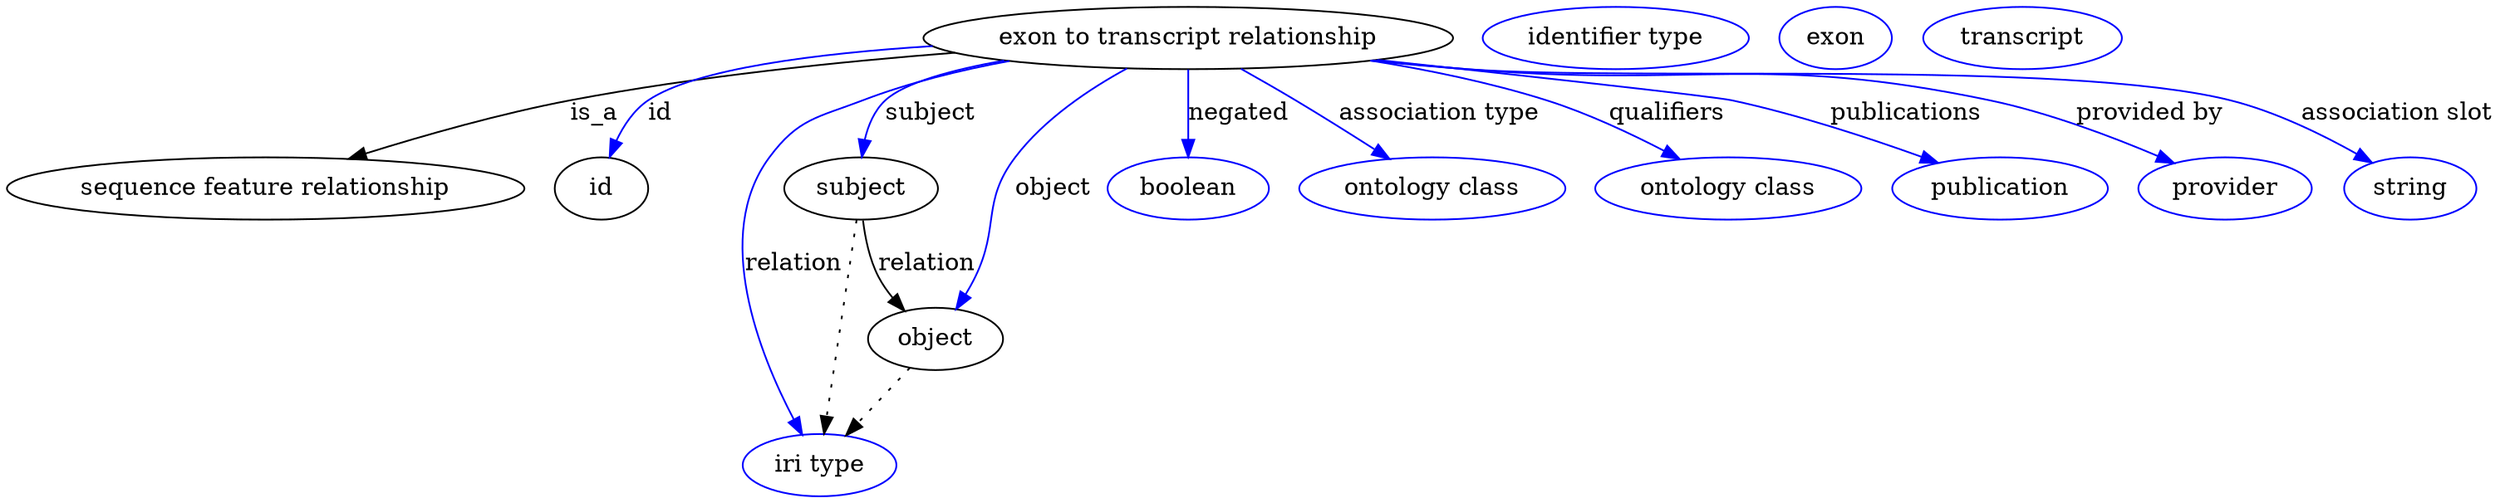 digraph {
	graph [bb="0,0,1178.5,281"];
	node [label="\N"];
	"exon to transcript relationship"	 [height=0.5,
		label="exon to transcript relationship",
		pos="565.23,263",
		width=3.221];
	"sequence feature relationship"	 [height=0.5,
		pos="113.23,177",
		width=3.1453];
	"exon to transcript relationship" -> "sequence feature relationship"	 [label=is_a,
		lp="273.51,220",
		pos="e,155.44,193.82 458.61,255.78 399.99,250.46 326.27,241.54 261.68,227 228.93,219.63 193.25,207.74 165.07,197.4"];
	id	 [height=0.5,
		pos="271.23,177",
		width=0.75];
	"exon to transcript relationship" -> id	 [color=blue,
		label=id,
		lp="307.68,220",
		pos="e,277.29,194.66 454.62,257.43 394.1,252.55 326.45,243.53 301.34,227 292.89,221.44 286.45,212.6 281.74,203.9",
		style=solid];
	subject	 [height=0.5,
		pos="404.23,177",
		width=0.97656];
	"exon to transcript relationship" -> subject	 [color=blue,
		label=subject,
		lp="442.06,220",
		pos="e,406.2,195.06 485.42,249.88 457.99,243.95 431.63,236.2 421.58,227 415.29,221.24 411.28,213.09 408.72,205.03",
		style=solid];
	relation	 [color=blue,
		height=0.5,
		label="iri type",
		pos="384.23,18",
		width=0.9834];
	"exon to transcript relationship" -> relation	 [color=blue,
		label=relation,
		lp="368.61,134",
		pos="e,374.83,35.476 483.58,250.14 458.78,244.69 431.86,237.18 408.23,227 384.68,216.86 374.11,216.56 360.23,195 330.42,148.68 353.54,\
81.424 370.48,44.586",
		style=solid];
	object	 [height=0.5,
		pos="444.23,91",
		width=0.88096];
	"exon to transcript relationship" -> object	 [color=blue,
		label=object,
		lp="501.34,177",
		pos="e,452.95,108.39 536.94,245.26 519.51,233.03 497.91,215.36 484.02,195 466.06,168.67 473.12,156.57 461.23,127 459.99,123.92 458.62,\
120.73 457.21,117.58",
		style=solid];
	negated	 [color=blue,
		height=0.5,
		label=boolean,
		pos="565.23,177",
		width=1.0584];
	"exon to transcript relationship" -> negated	 [color=blue,
		label=negated,
		lp="587,220",
		pos="e,565.23,195.21 565.23,244.76 565.23,233.36 565.23,218.43 565.23,205.49",
		style=solid];
	"association type"	 [color=blue,
		height=0.5,
		label="ontology class",
		pos="682.23,177",
		width=1.6931];
	"exon to transcript relationship" -> "association type"	 [color=blue,
		label="association type",
		lp="676.14,220",
		pos="e,659.21,193.92 589.47,245.18 607.32,232.07 631.72,214.13 651.02,199.94",
		style=solid];
	qualifiers	 [color=blue,
		height=0.5,
		label="ontology class",
		pos="822.23,177",
		width=1.6931];
	"exon to transcript relationship" -> qualifiers	 [color=blue,
		label=qualifiers,
		lp="782.28,220",
		pos="e,795.07,193.38 643.28,249.59 669.72,243.96 699.14,236.48 725.23,227 746.16,219.39 768.31,208.24 786.16,198.39",
		style=solid];
	publications	 [color=blue,
		height=0.5,
		label=publication,
		pos="951.23,177",
		width=1.3859];
	"exon to transcript relationship" -> publications	 [color=blue,
		label=publications,
		lp="893.45,220",
		pos="e,918.67,190.82 650.31,250.7 720.95,240.47 810.21,227.51 812.23,227 845.47,218.69 881.87,205.44 909.08,194.66",
		style=solid];
	"provided by"	 [color=blue,
		height=0.5,
		label=provider,
		pos="1059.2,177",
		width=1.1129];
	"exon to transcript relationship" -> "provided by"	 [color=blue,
		label="provided by",
		lp="1008.9,220",
		pos="e,1032,190.38 647.83,250.29 661.96,248.35 676.5,246.5 690.23,245 797.01,233.34 826.49,250.8 931.23,227 963.21,219.73 997.74,205.86 \
1022.9,194.56",
		style=solid];
	"association slot"	 [color=blue,
		height=0.5,
		label=string,
		pos="1148.2,177",
		width=0.8403];
	"exon to transcript relationship" -> "association slot"	 [color=blue,
		label="association slot",
		lp="1126.2,220",
		pos="e,1127.3,190.4 646.8,250.15 661.24,248.19 676.16,246.37 690.23,245 769.07,237.35 969.54,246.84 1046.2,227 1071.9,220.35 1098.8,206.86 \
1118.5,195.56",
		style=solid];
	association_id	 [color=blue,
		height=0.5,
		label="identifier type",
		pos="758.23,263",
		width=1.652];
	subject -> relation	 [pos="e,386.5,36.027 401.94,158.76 398.47,131.21 391.87,78.735 387.78,46.223",
		style=dotted];
	subject -> object	 [label=relation,
		lp="440.61,134",
		pos="e,430.65,107.46 407.81,158.87 410.12,149.13 413.61,137.08 418.47,127 420.26,123.29 422.43,119.56 424.74,115.97"];
	"exon to transcript relationship_subject"	 [color=blue,
		height=0.5,
		label=exon,
		pos="863.23,263",
		width=0.75825];
	object -> relation	 [pos="e,398,34.752 430.62,74.435 422.92,65.075 413.16,53.191 404.57,42.745",
		style=dotted];
	"exon to transcript relationship_object"	 [color=blue,
		height=0.5,
		label=transcript,
		pos="952.23,263",
		width=1.2084];
}
